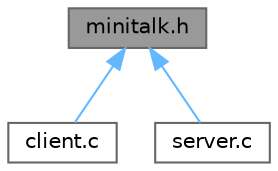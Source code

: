digraph "minitalk.h"
{
 // LATEX_PDF_SIZE
  bgcolor="transparent";
  edge [fontname=Helvetica,fontsize=10,labelfontname=Helvetica,labelfontsize=10];
  node [fontname=Helvetica,fontsize=10,shape=box,height=0.2,width=0.4];
  Node1 [id="Node000001",label="minitalk.h",height=0.2,width=0.4,color="gray40", fillcolor="grey60", style="filled", fontcolor="black",tooltip=" "];
  Node1 -> Node2 [id="edge1_Node000001_Node000002",dir="back",color="steelblue1",style="solid",tooltip=" "];
  Node2 [id="Node000002",label="client.c",height=0.2,width=0.4,color="grey40", fillcolor="white", style="filled",URL="$client_8c.html",tooltip="Signal handler to acknowledge receipt of a signal from the server."];
  Node1 -> Node3 [id="edge2_Node000001_Node000003",dir="back",color="steelblue1",style="solid",tooltip=" "];
  Node3 [id="Node000003",label="server.c",height=0.2,width=0.4,color="grey40", fillcolor="white", style="filled",URL="$server_8c.html",tooltip="Signal handler for receiving bits from the client."];
}
